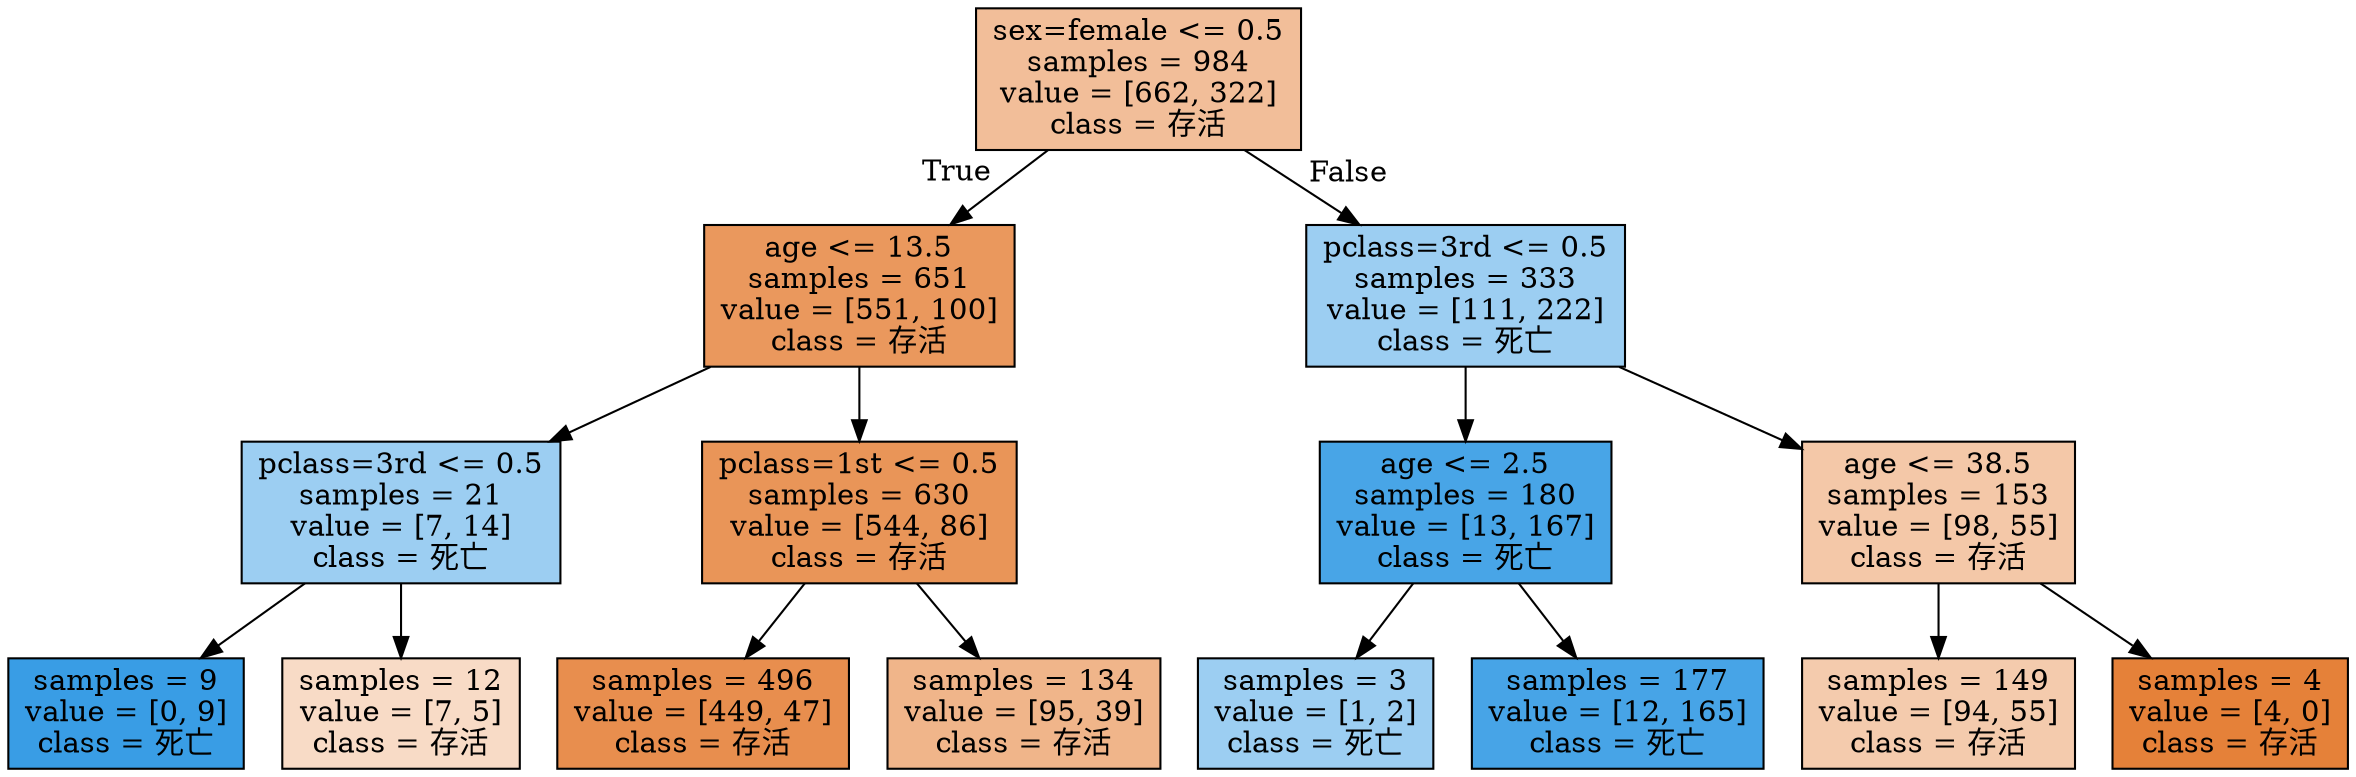 digraph Tree {
node [shape=box, style="filled", color="black"] ;
0 [label="sex=female <= 0.5\nsamples = 984\nvalue = [662, 322]\nclass = 存活", fillcolor="#f2be99"] ;
1 [label="age <= 13.5\nsamples = 651\nvalue = [551, 100]\nclass = 存活", fillcolor="#ea985d"] ;
0 -> 1 [labeldistance=2.5, labelangle=45, headlabel="True"] ;
2 [label="pclass=3rd <= 0.5\nsamples = 21\nvalue = [7, 14]\nclass = 死亡", fillcolor="#9ccef2"] ;
1 -> 2 ;
3 [label="samples = 9\nvalue = [0, 9]\nclass = 死亡", fillcolor="#399de5"] ;
2 -> 3 ;
4 [label="samples = 12\nvalue = [7, 5]\nclass = 存活", fillcolor="#f8dbc6"] ;
2 -> 4 ;
5 [label="pclass=1st <= 0.5\nsamples = 630\nvalue = [544, 86]\nclass = 存活", fillcolor="#e99558"] ;
1 -> 5 ;
6 [label="samples = 496\nvalue = [449, 47]\nclass = 存活", fillcolor="#e88e4e"] ;
5 -> 6 ;
7 [label="samples = 134\nvalue = [95, 39]\nclass = 存活", fillcolor="#f0b58a"] ;
5 -> 7 ;
8 [label="pclass=3rd <= 0.5\nsamples = 333\nvalue = [111, 222]\nclass = 死亡", fillcolor="#9ccef2"] ;
0 -> 8 [labeldistance=2.5, labelangle=-45, headlabel="False"] ;
9 [label="age <= 2.5\nsamples = 180\nvalue = [13, 167]\nclass = 死亡", fillcolor="#48a5e7"] ;
8 -> 9 ;
10 [label="samples = 3\nvalue = [1, 2]\nclass = 死亡", fillcolor="#9ccef2"] ;
9 -> 10 ;
11 [label="samples = 177\nvalue = [12, 165]\nclass = 死亡", fillcolor="#47a4e7"] ;
9 -> 11 ;
12 [label="age <= 38.5\nsamples = 153\nvalue = [98, 55]\nclass = 存活", fillcolor="#f4c8a8"] ;
8 -> 12 ;
13 [label="samples = 149\nvalue = [94, 55]\nclass = 存活", fillcolor="#f4cbad"] ;
12 -> 13 ;
14 [label="samples = 4\nvalue = [4, 0]\nclass = 存活", fillcolor="#e58139"] ;
12 -> 14 ;
}